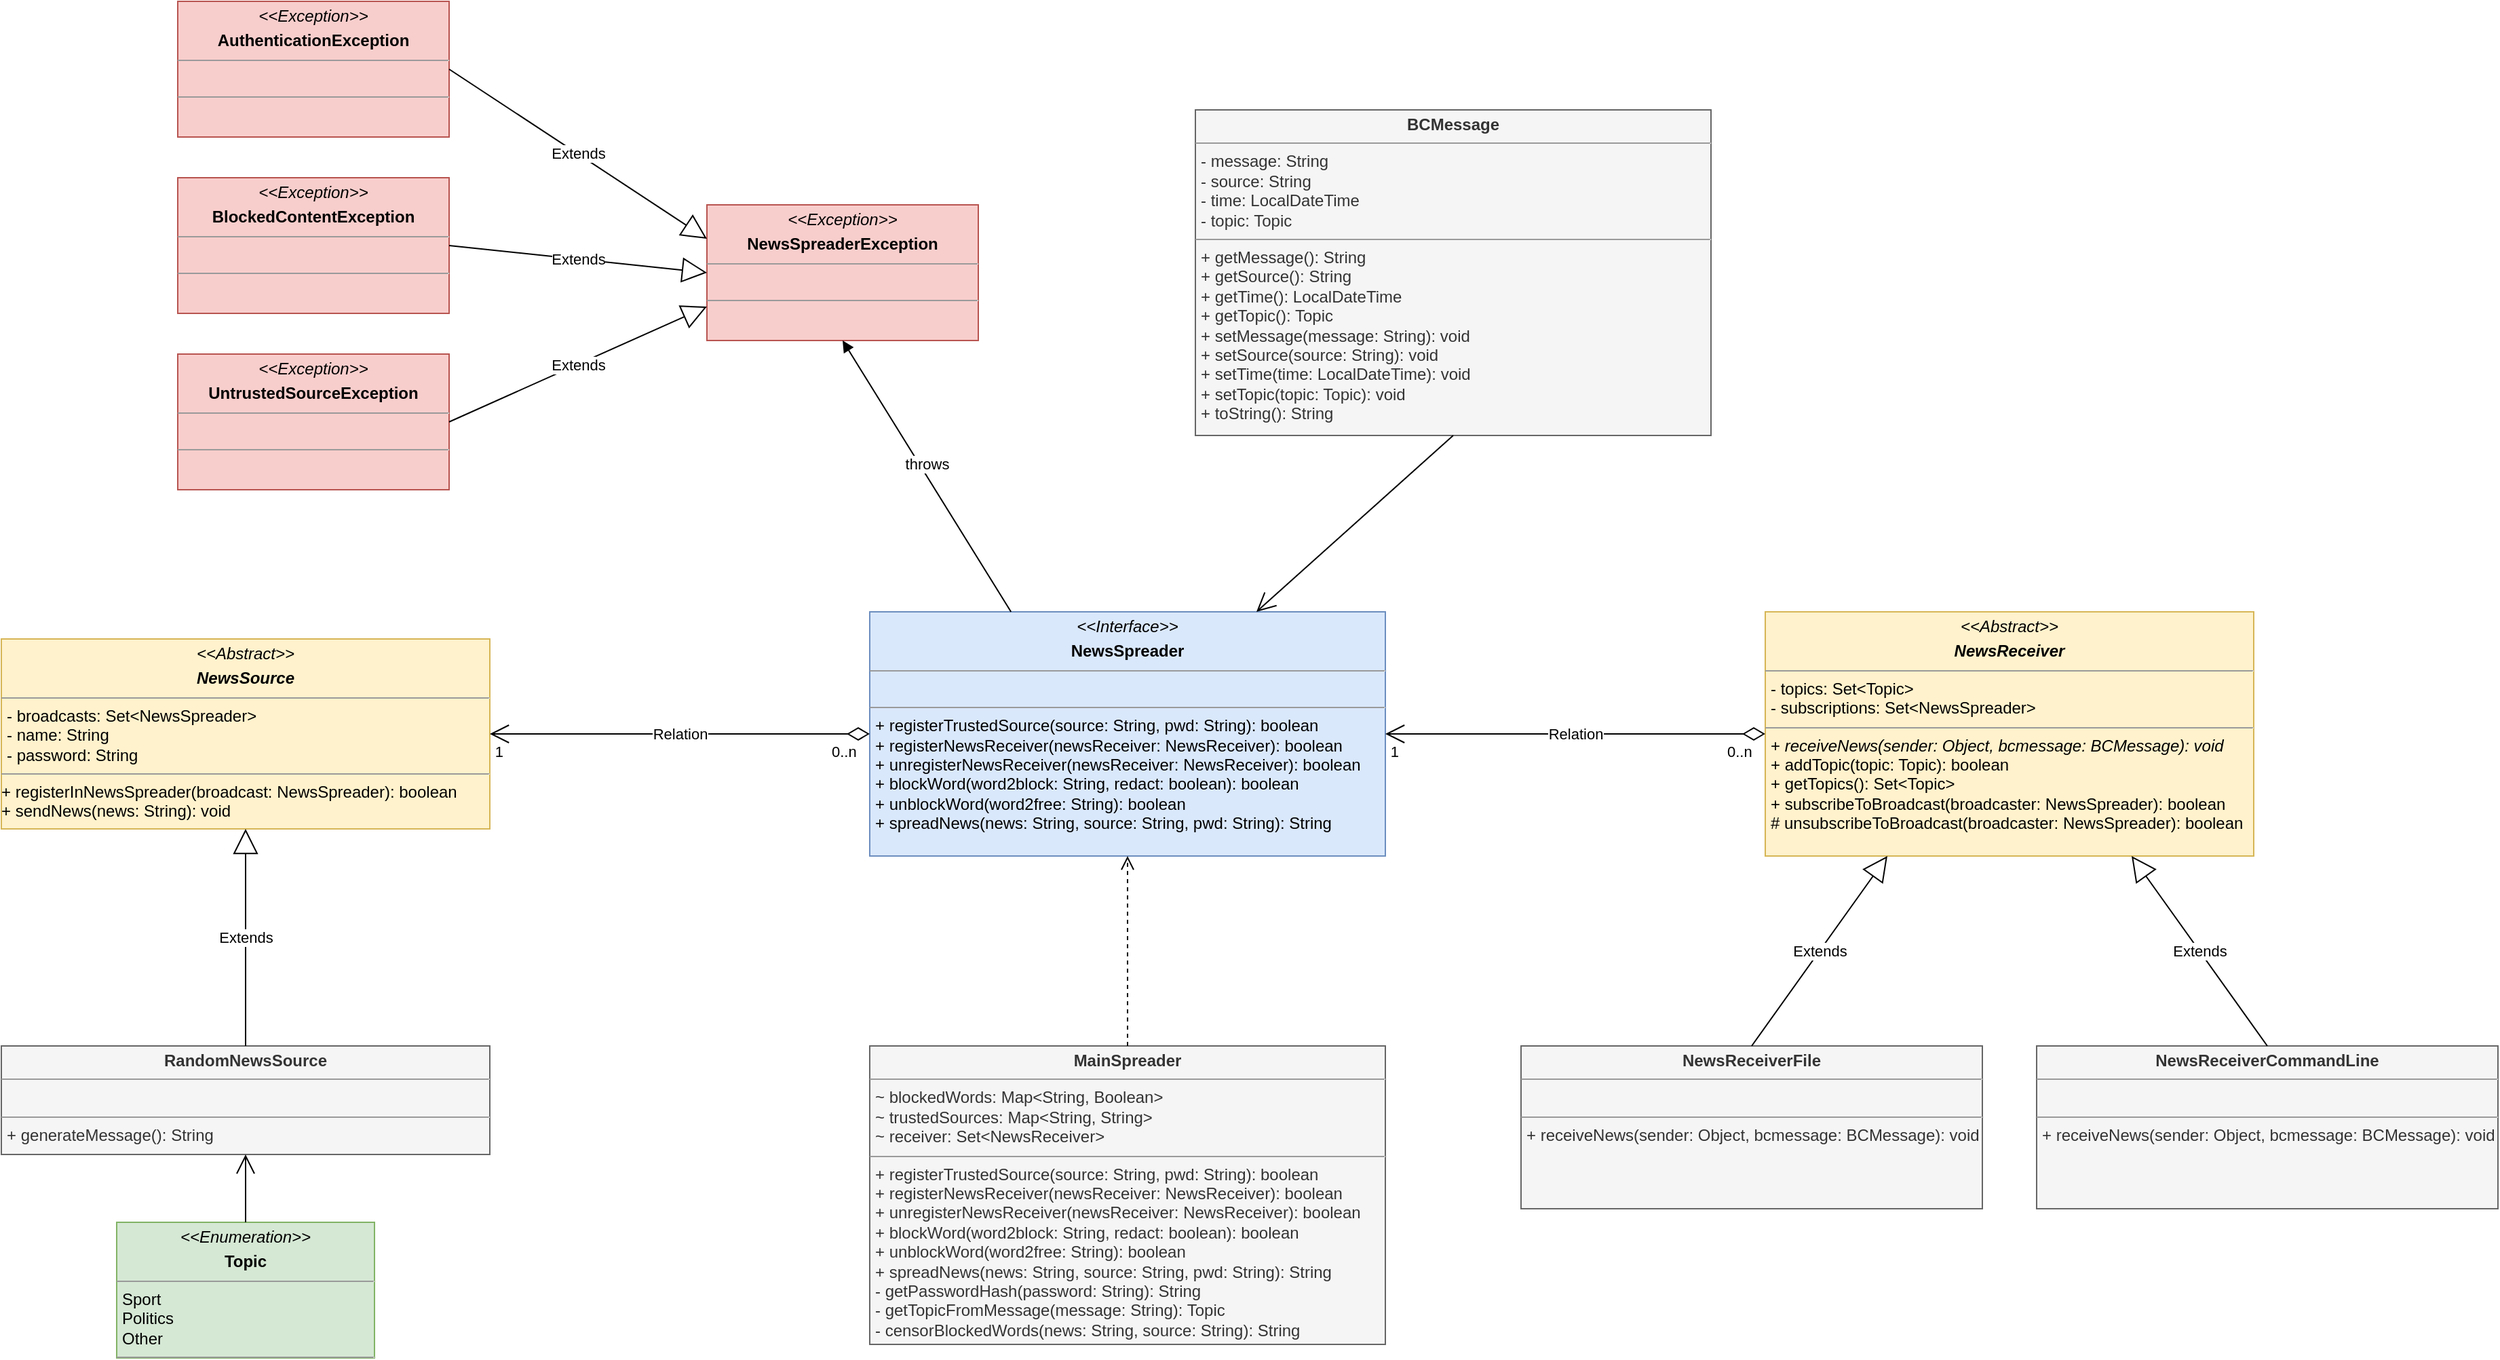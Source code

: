 <mxfile version="20.7.2" type="device"><diagram id="YLEiXNRgzwONIE2rTt8W" name="Seite-1"><mxGraphModel dx="2134" dy="1343" grid="1" gridSize="10" guides="1" tooltips="1" connect="1" arrows="1" fold="1" page="1" pageScale="1" pageWidth="3300" pageHeight="2339" math="0" shadow="0"><root><mxCell id="0"/><mxCell id="1" parent="0"/><mxCell id="IaPTf204jNRmX0KD7EbP-3" value="&lt;p style=&quot;margin:0px;margin-top:4px;text-align:center;&quot;&gt;&lt;i&gt;&amp;lt;&amp;lt;Exception&amp;gt;&amp;gt;&lt;/i&gt;&lt;/p&gt;&lt;p style=&quot;margin:0px;margin-top:4px;text-align:center;&quot;&gt;&lt;b&gt;NewsSpreaderException&lt;/b&gt;&lt;br&gt;&lt;/p&gt;&lt;hr size=&quot;1&quot;&gt;&lt;p style=&quot;margin:0px;margin-left:4px;&quot;&gt;&lt;br&gt;&lt;/p&gt;&lt;hr size=&quot;1&quot;&gt;&lt;p style=&quot;margin:0px;margin-left:4px;&quot;&gt;&lt;br&gt;&lt;/p&gt;" style="verticalAlign=top;align=left;overflow=fill;fontSize=12;fontFamily=Helvetica;html=1;fillColor=#f8cecc;strokeColor=#b85450;" parent="1" vertex="1"><mxGeometry x="680" y="350" width="200" height="100" as="geometry"/></mxCell><mxCell id="IaPTf204jNRmX0KD7EbP-4" value="&lt;p style=&quot;margin:0px;margin-top:4px;text-align:center;&quot;&gt;&lt;i&gt;&amp;lt;&amp;lt;Exception&amp;gt;&amp;gt;&lt;/i&gt;&lt;/p&gt;&lt;p style=&quot;margin:0px;margin-top:4px;text-align:center;&quot;&gt;&lt;b&gt;AuthenticationException&lt;/b&gt;&lt;br&gt;&lt;/p&gt;&lt;hr size=&quot;1&quot;&gt;&lt;p style=&quot;margin:0px;margin-left:4px;&quot;&gt;&lt;br&gt;&lt;/p&gt;&lt;hr size=&quot;1&quot;&gt;&lt;p style=&quot;margin:0px;margin-left:4px;&quot;&gt;&lt;br&gt;&lt;/p&gt;" style="verticalAlign=top;align=left;overflow=fill;fontSize=12;fontFamily=Helvetica;html=1;fillColor=#f8cecc;strokeColor=#b85450;" parent="1" vertex="1"><mxGeometry x="290" y="200" width="200" height="100" as="geometry"/></mxCell><mxCell id="IaPTf204jNRmX0KD7EbP-5" value="&lt;p style=&quot;margin:0px;margin-top:4px;text-align:center;&quot;&gt;&lt;i&gt;&amp;lt;&amp;lt;Exception&amp;gt;&amp;gt;&lt;/i&gt;&lt;/p&gt;&lt;p style=&quot;margin:0px;margin-top:4px;text-align:center;&quot;&gt;&lt;b&gt;BlockedContentException&lt;/b&gt;&lt;br&gt;&lt;/p&gt;&lt;hr size=&quot;1&quot;&gt;&lt;p style=&quot;margin:0px;margin-left:4px;&quot;&gt;&lt;br&gt;&lt;/p&gt;&lt;hr size=&quot;1&quot;&gt;&lt;p style=&quot;margin:0px;margin-left:4px;&quot;&gt;&lt;br&gt;&lt;/p&gt;" style="verticalAlign=top;align=left;overflow=fill;fontSize=12;fontFamily=Helvetica;html=1;fillColor=#f8cecc;strokeColor=#b85450;" parent="1" vertex="1"><mxGeometry x="290" y="330" width="200" height="100" as="geometry"/></mxCell><mxCell id="IaPTf204jNRmX0KD7EbP-6" value="&lt;p style=&quot;margin:0px;margin-top:4px;text-align:center;&quot;&gt;&lt;i&gt;&amp;lt;&amp;lt;Exception&amp;gt;&amp;gt;&lt;/i&gt;&lt;/p&gt;&lt;p style=&quot;margin:0px;margin-top:4px;text-align:center;&quot;&gt;&lt;b&gt;UntrustedSourceException&lt;/b&gt;&lt;br&gt;&lt;/p&gt;&lt;hr size=&quot;1&quot;&gt;&lt;p style=&quot;margin:0px;margin-left:4px;&quot;&gt;&lt;br&gt;&lt;/p&gt;&lt;hr size=&quot;1&quot;&gt;&lt;p style=&quot;margin:0px;margin-left:4px;&quot;&gt;&lt;br&gt;&lt;/p&gt;" style="verticalAlign=top;align=left;overflow=fill;fontSize=12;fontFamily=Helvetica;html=1;fillColor=#f8cecc;strokeColor=#b85450;" parent="1" vertex="1"><mxGeometry x="290" y="460" width="200" height="100" as="geometry"/></mxCell><mxCell id="IaPTf204jNRmX0KD7EbP-7" value="Extends" style="endArrow=block;endSize=16;endFill=0;html=1;rounded=0;exitX=1;exitY=0.5;exitDx=0;exitDy=0;entryX=0;entryY=0.25;entryDx=0;entryDy=0;" parent="1" source="IaPTf204jNRmX0KD7EbP-4" target="IaPTf204jNRmX0KD7EbP-3" edge="1"><mxGeometry width="160" relative="1" as="geometry"><mxPoint x="90" y="720" as="sourcePoint"/><mxPoint x="250" y="720" as="targetPoint"/></mxGeometry></mxCell><mxCell id="IaPTf204jNRmX0KD7EbP-8" value="Extends" style="endArrow=block;endSize=16;endFill=0;html=1;rounded=0;exitX=1;exitY=0.5;exitDx=0;exitDy=0;entryX=0;entryY=0.75;entryDx=0;entryDy=0;" parent="1" source="IaPTf204jNRmX0KD7EbP-6" target="IaPTf204jNRmX0KD7EbP-3" edge="1"><mxGeometry width="160" relative="1" as="geometry"><mxPoint x="80" y="770" as="sourcePoint"/><mxPoint x="270" y="710" as="targetPoint"/></mxGeometry></mxCell><mxCell id="IaPTf204jNRmX0KD7EbP-9" value="Extends" style="endArrow=block;endSize=16;endFill=0;html=1;rounded=0;exitX=1;exitY=0.5;exitDx=0;exitDy=0;entryX=0;entryY=0.5;entryDx=0;entryDy=0;" parent="1" source="IaPTf204jNRmX0KD7EbP-5" target="IaPTf204jNRmX0KD7EbP-3" edge="1"><mxGeometry width="160" relative="1" as="geometry"><mxPoint x="560.0" y="770" as="sourcePoint"/><mxPoint x="370" y="710" as="targetPoint"/></mxGeometry></mxCell><mxCell id="IaPTf204jNRmX0KD7EbP-10" value="&lt;p style=&quot;margin:0px;margin-top:4px;text-align:center;&quot;&gt;&lt;i&gt;&amp;lt;&amp;lt;Abstract&amp;gt;&amp;gt;&lt;br&gt;&lt;/i&gt;&lt;/p&gt;&lt;p style=&quot;margin:0px;margin-top:4px;text-align:center;&quot;&gt;&lt;i&gt;&lt;b&gt;NewsReceiver&lt;/b&gt;&lt;br&gt;&lt;/i&gt;&lt;/p&gt;&lt;hr size=&quot;1&quot;&gt;&lt;p style=&quot;margin:0px;margin-left:4px;&quot;&gt;- topics: Set&amp;lt;Topic&amp;gt;&lt;/p&gt;&lt;p style=&quot;margin:0px;margin-left:4px;&quot;&gt;- subscriptions: Set&amp;lt;NewsSpreader&amp;gt;&lt;br&gt;&lt;/p&gt;&lt;hr size=&quot;1&quot;&gt;&lt;p style=&quot;margin:0px;margin-left:4px;&quot;&gt;+ &lt;i&gt;receiveNews(sender: Object, bcmessage: BCMessage): void&lt;br&gt;&lt;/i&gt;&lt;/p&gt;&lt;p style=&quot;margin:0px;margin-left:4px;&quot;&gt;+ addTopic(topic: Topic): boolean&lt;/p&gt;&lt;p style=&quot;margin:0px;margin-left:4px;&quot;&gt;+ getTopics(): Set&amp;lt;Topic&amp;gt;&lt;/p&gt;&lt;p style=&quot;margin:0px;margin-left:4px;&quot;&gt;+ subscribeToBroadcast(broadcaster: NewsSpreader): boolean&lt;/p&gt;&lt;p style=&quot;margin:0px;margin-left:4px;&quot;&gt;# unsubscribeToBroadcast(broadcaster: NewsSpreader): boolean&lt;br&gt;&lt;/p&gt;" style="verticalAlign=top;align=left;overflow=fill;fontSize=12;fontFamily=Helvetica;html=1;fillColor=#fff2cc;strokeColor=#d6b656;" parent="1" vertex="1"><mxGeometry x="1460" y="650" width="360" height="180" as="geometry"/></mxCell><mxCell id="IaPTf204jNRmX0KD7EbP-11" value="&lt;p style=&quot;margin:0px;margin-top:4px;text-align:center;&quot;&gt;&lt;b&gt;NewsReceiverFile&lt;/b&gt;&lt;/p&gt;&lt;hr size=&quot;1&quot;&gt;&lt;p style=&quot;margin:0px;margin-left:4px;&quot;&gt;&lt;br&gt;&lt;/p&gt;&lt;hr size=&quot;1&quot;&gt;&lt;p style=&quot;margin:0px;margin-left:4px;&quot;&gt;+ receiveNews(sender: Object, bcmessage: BCMessage): void&lt;br&gt;&lt;/p&gt;" style="verticalAlign=top;align=left;overflow=fill;fontSize=12;fontFamily=Helvetica;html=1;fillColor=#f5f5f5;fontColor=#333333;strokeColor=#666666;" parent="1" vertex="1"><mxGeometry x="1280" y="970" width="340" height="120" as="geometry"/></mxCell><mxCell id="IaPTf204jNRmX0KD7EbP-12" value="Extends" style="endArrow=block;endSize=16;endFill=0;html=1;rounded=0;exitX=0.5;exitY=0;exitDx=0;exitDy=0;entryX=0.25;entryY=1;entryDx=0;entryDy=0;" parent="1" source="IaPTf204jNRmX0KD7EbP-11" target="IaPTf204jNRmX0KD7EbP-10" edge="1"><mxGeometry width="160" relative="1" as="geometry"><mxPoint x="1190" y="960" as="sourcePoint"/><mxPoint x="1000" y="880" as="targetPoint"/></mxGeometry></mxCell><mxCell id="IaPTf204jNRmX0KD7EbP-13" value="&lt;p style=&quot;margin:0px;margin-top:4px;text-align:center;&quot;&gt;&lt;b&gt;NewsReceiverCommandLine&lt;/b&gt;&lt;/p&gt;&lt;hr size=&quot;1&quot;&gt;&lt;p style=&quot;margin:0px;margin-left:4px;&quot;&gt;&lt;br&gt;&lt;/p&gt;&lt;hr size=&quot;1&quot;&gt;&lt;p style=&quot;margin:0px;margin-left:4px;&quot;&gt;+ receiveNews(sender: Object, bcmessage: BCMessage): void&lt;br&gt;&lt;/p&gt;" style="verticalAlign=top;align=left;overflow=fill;fontSize=12;fontFamily=Helvetica;html=1;fillColor=#f5f5f5;fontColor=#333333;strokeColor=#666666;" parent="1" vertex="1"><mxGeometry x="1660" y="970" width="340" height="120" as="geometry"/></mxCell><mxCell id="IaPTf204jNRmX0KD7EbP-14" value="Extends" style="endArrow=block;endSize=16;endFill=0;html=1;rounded=0;exitX=0.5;exitY=0;exitDx=0;exitDy=0;entryX=0.75;entryY=1;entryDx=0;entryDy=0;" parent="1" source="IaPTf204jNRmX0KD7EbP-13" target="IaPTf204jNRmX0KD7EbP-10" edge="1"><mxGeometry width="160" relative="1" as="geometry"><mxPoint x="740" y="260" as="sourcePoint"/><mxPoint x="855" y="330" as="targetPoint"/></mxGeometry></mxCell><mxCell id="IaPTf204jNRmX0KD7EbP-15" value="&lt;p style=&quot;margin:0px;margin-top:4px;text-align:center;&quot;&gt;&lt;i&gt;&amp;lt;&amp;lt;Interface&amp;gt;&amp;gt;&lt;/i&gt;&lt;/p&gt;&lt;p style=&quot;margin:0px;margin-top:4px;text-align:center;&quot;&gt;&lt;b&gt;NewsSpreader&lt;/b&gt;&lt;br&gt;&lt;/p&gt;&lt;hr size=&quot;1&quot;&gt;&lt;p style=&quot;margin:0px;margin-left:4px;&quot;&gt;&lt;br&gt;&lt;/p&gt;&lt;hr size=&quot;1&quot;&gt;&lt;p style=&quot;margin:0px;margin-left:4px;&quot;&gt;+ registerTrustedSource(source: String, pwd: String): boolean&lt;br&gt;&lt;/p&gt;&lt;p style=&quot;margin:0px;margin-left:4px;&quot;&gt;+ registerNewsReceiver(newsReceiver: NewsReceiver): boolean&lt;br&gt;&lt;/p&gt;&lt;p style=&quot;margin:0px;margin-left:4px;&quot;&gt;+ &lt;span class=&quot;pl-en&quot;&gt;&lt;span data-hydro-click-hmac=&quot;a3dc86714ea401ddf6a93ef45a2dc819f63d2506687641765a4083d3095e6c08&quot; data-hydro-click=&quot;{&amp;quot;event_type&amp;quot;:&amp;quot;code_navigation.click_on_symbol&amp;quot;,&amp;quot;payload&amp;quot;:{&amp;quot;action&amp;quot;:&amp;quot;click_on_symbol&amp;quot;,&amp;quot;repository_id&amp;quot;:570232512,&amp;quot;ref&amp;quot;:&amp;quot;main&amp;quot;,&amp;quot;language&amp;quot;:&amp;quot;Java&amp;quot;,&amp;quot;backend&amp;quot;:&amp;quot;ALEPH_FUZZY&amp;quot;,&amp;quot;code_nav_context&amp;quot;:&amp;quot;BLOB_VIEW&amp;quot;,&amp;quot;retry_backend&amp;quot;:&amp;quot;&amp;quot;,&amp;quot;cross_repo_results_included&amp;quot;:&amp;quot;CROSS_REPO_ENABLED&amp;quot;,&amp;quot;in_repo_result_count&amp;quot;:2,&amp;quot;cross_repo_result_count&amp;quot;:0,&amp;quot;originating_url&amp;quot;:&amp;quot;https://github.com/sweng-plus/a6-res-sew22-s1086240_s1054335/find-definition?q=unregisterNewsReceiver&amp;amp;blob_path=src%2Fmain%2Fjava%2Fobserver%2FNewsSpreader.java&amp;amp;ref=main&amp;amp;language=Java&amp;amp;row=29&amp;amp;col=16&amp;amp;code_nav_context=BLOB_VIEW&amp;quot;,&amp;quot;user_id&amp;quot;:63867211}}&quot; class=&quot;pl-token&quot;&gt;unregisterNewsReceiver&lt;/span&gt;&lt;/span&gt;(newsReceiver: NewsReceiver): boolean&lt;/p&gt;&lt;p style=&quot;margin:0px;margin-left:4px;&quot;&gt;+ blockWord(word2block: String, redact: boolean): boolean&lt;/p&gt;&lt;p style=&quot;margin:0px;margin-left:4px;&quot;&gt;+ unblockWord(word2free: String): boolean&lt;/p&gt;&lt;p style=&quot;margin:0px;margin-left:4px;&quot;&gt;+ spreadNews(news: String, source: String, pwd: String): String&lt;br&gt;&lt;/p&gt;" style="verticalAlign=top;align=left;overflow=fill;fontSize=12;fontFamily=Helvetica;html=1;fillColor=#dae8fc;strokeColor=#6c8ebf;" parent="1" vertex="1"><mxGeometry x="800" y="650" width="380" height="180" as="geometry"/></mxCell><mxCell id="IaPTf204jNRmX0KD7EbP-16" value="&lt;p style=&quot;margin:0px;margin-top:4px;text-align:center;&quot;&gt;&lt;b&gt;MainSpreader&lt;/b&gt;&lt;/p&gt;&lt;hr size=&quot;1&quot;&gt;&lt;p style=&quot;margin:0px;margin-left:4px;&quot;&gt;~ blockedWords: Map&amp;lt;String, Boolean&amp;gt;&lt;/p&gt;&lt;p style=&quot;margin:0px;margin-left:4px;&quot;&gt;~ trustedSources: Map&amp;lt;String, String&amp;gt;&lt;/p&gt;&lt;p style=&quot;margin:0px;margin-left:4px;&quot;&gt;~ receiver: Set&amp;lt;NewsReceiver&amp;gt;&lt;br&gt;&lt;/p&gt;&lt;hr size=&quot;1&quot;&gt;&lt;p style=&quot;margin:0px;margin-left:4px;&quot;&gt;+ registerTrustedSource(source: String, pwd: String): boolean&lt;/p&gt;&lt;p style=&quot;margin:0px;margin-left:4px;&quot;&gt;+ registerNewsReceiver(newsReceiver: NewsReceiver): boolean&lt;br&gt;&lt;/p&gt;&lt;p style=&quot;margin:0px;margin-left:4px;&quot;&gt;+ &lt;span class=&quot;pl-en&quot;&gt;&lt;span data-hydro-click-hmac=&quot;a3dc86714ea401ddf6a93ef45a2dc819f63d2506687641765a4083d3095e6c08&quot; data-hydro-click=&quot;{&amp;quot;event_type&amp;quot;:&amp;quot;code_navigation.click_on_symbol&amp;quot;,&amp;quot;payload&amp;quot;:{&amp;quot;action&amp;quot;:&amp;quot;click_on_symbol&amp;quot;,&amp;quot;repository_id&amp;quot;:570232512,&amp;quot;ref&amp;quot;:&amp;quot;main&amp;quot;,&amp;quot;language&amp;quot;:&amp;quot;Java&amp;quot;,&amp;quot;backend&amp;quot;:&amp;quot;ALEPH_FUZZY&amp;quot;,&amp;quot;code_nav_context&amp;quot;:&amp;quot;BLOB_VIEW&amp;quot;,&amp;quot;retry_backend&amp;quot;:&amp;quot;&amp;quot;,&amp;quot;cross_repo_results_included&amp;quot;:&amp;quot;CROSS_REPO_ENABLED&amp;quot;,&amp;quot;in_repo_result_count&amp;quot;:2,&amp;quot;cross_repo_result_count&amp;quot;:0,&amp;quot;originating_url&amp;quot;:&amp;quot;https://github.com/sweng-plus/a6-res-sew22-s1086240_s1054335/find-definition?q=unregisterNewsReceiver&amp;amp;blob_path=src%2Fmain%2Fjava%2Fobserver%2FNewsSpreader.java&amp;amp;ref=main&amp;amp;language=Java&amp;amp;row=29&amp;amp;col=16&amp;amp;code_nav_context=BLOB_VIEW&amp;quot;,&amp;quot;user_id&amp;quot;:63867211}}&quot; class=&quot;pl-token&quot;&gt;unregisterNewsReceiver&lt;/span&gt;&lt;/span&gt;(newsReceiver: NewsReceiver): boolean&lt;/p&gt;&lt;p style=&quot;margin:0px;margin-left:4px;&quot;&gt;&lt;/p&gt;&lt;p style=&quot;margin:0px;margin-left:4px;&quot;&gt;+ blockWord(word2block: String, redact: boolean): boolean&lt;/p&gt;&lt;p style=&quot;margin:0px;margin-left:4px;&quot;&gt;+ unblockWord(word2free: String): boolean&lt;/p&gt;&lt;p style=&quot;margin:0px;margin-left:4px;&quot;&gt;&lt;/p&gt;&lt;p style=&quot;margin:0px;margin-left:4px;&quot;&gt;+ spreadNews(news: String, source: String, pwd: String): String&lt;/p&gt;&lt;p style=&quot;margin:0px;margin-left:4px;&quot;&gt;- getPasswordHash(password: String): String&lt;/p&gt;&lt;p style=&quot;margin:0px;margin-left:4px;&quot;&gt;- getTopicFromMessage(message: String): Topic&lt;/p&gt;&lt;p style=&quot;margin:0px;margin-left:4px;&quot;&gt;- censorBlockedWords(news: String, source: String): String&lt;br&gt;&lt;/p&gt;" style="verticalAlign=top;align=left;overflow=fill;fontSize=12;fontFamily=Helvetica;html=1;fillColor=#f5f5f5;fontColor=#333333;strokeColor=#666666;" parent="1" vertex="1"><mxGeometry x="800" y="970" width="380" height="220" as="geometry"/></mxCell><mxCell id="IaPTf204jNRmX0KD7EbP-19" value="" style="html=1;verticalAlign=bottom;endArrow=open;dashed=1;endSize=8;rounded=0;exitX=0.5;exitY=0;exitDx=0;exitDy=0;entryX=0.5;entryY=1;entryDx=0;entryDy=0;" parent="1" source="IaPTf204jNRmX0KD7EbP-16" target="IaPTf204jNRmX0KD7EbP-15" edge="1"><mxGeometry relative="1" as="geometry"><mxPoint x="1388" y="860" as="sourcePoint"/><mxPoint x="1308" y="860" as="targetPoint"/></mxGeometry></mxCell><mxCell id="IaPTf204jNRmX0KD7EbP-20" value="&lt;p style=&quot;margin:0px;margin-top:4px;text-align:center;&quot;&gt;&lt;i&gt;&amp;lt;&amp;lt;Enumeration&amp;gt;&amp;gt;&lt;/i&gt;&lt;b&gt;&lt;br&gt;&lt;/b&gt;&lt;/p&gt;&lt;p style=&quot;margin:0px;margin-top:4px;text-align:center;&quot;&gt;&lt;b&gt;Topic&lt;/b&gt;&lt;br&gt;&lt;b&gt;&lt;/b&gt;&lt;/p&gt;&lt;hr size=&quot;1&quot;&gt;&lt;p style=&quot;margin:0px;margin-left:4px;&quot;&gt;Sport&lt;/p&gt;&lt;p style=&quot;margin:0px;margin-left:4px;&quot;&gt;Politics&lt;/p&gt;&lt;p style=&quot;margin:0px;margin-left:4px;&quot;&gt;Other&lt;br&gt;&lt;/p&gt;&lt;hr size=&quot;1&quot;&gt;" style="verticalAlign=top;align=left;overflow=fill;fontSize=12;fontFamily=Helvetica;html=1;fillColor=#d5e8d4;strokeColor=#82b366;" parent="1" vertex="1"><mxGeometry x="245" y="1100" width="190" height="100" as="geometry"/></mxCell><mxCell id="IaPTf204jNRmX0KD7EbP-21" value="&lt;p style=&quot;margin:0px;margin-top:4px;text-align:center;&quot;&gt;&lt;b&gt;BCMessage&lt;/b&gt;&lt;/p&gt;&lt;hr size=&quot;1&quot;&gt;&lt;p style=&quot;margin:0px;margin-left:4px;&quot;&gt;- message: String&lt;/p&gt;&lt;p style=&quot;margin:0px;margin-left:4px;&quot;&gt;- source: String&lt;/p&gt;&lt;p style=&quot;margin:0px;margin-left:4px;&quot;&gt;- time: LocalDateTime&lt;/p&gt;&lt;p style=&quot;margin:0px;margin-left:4px;&quot;&gt;- topic: Topic&lt;br&gt;&lt;/p&gt;&lt;hr size=&quot;1&quot;&gt;&lt;p style=&quot;margin:0px;margin-left:4px;&quot;&gt;+ getMessage(): String&lt;/p&gt;&lt;p style=&quot;margin:0px;margin-left:4px;&quot;&gt;+ getSource(): String&lt;/p&gt;&lt;p style=&quot;margin:0px;margin-left:4px;&quot;&gt;+ getTime(): LocalDateTime&lt;/p&gt;&lt;p style=&quot;margin:0px;margin-left:4px;&quot;&gt;+ getTopic(): Topic&lt;/p&gt;&lt;p style=&quot;margin:0px;margin-left:4px;&quot;&gt;+ setMessage(message: String): void&lt;/p&gt;&lt;p style=&quot;margin:0px;margin-left:4px;&quot;&gt;+ setSource(source: String): void&lt;/p&gt;&lt;p style=&quot;margin:0px;margin-left:4px;&quot;&gt;+ setTime(time: LocalDateTime): void&lt;/p&gt;&lt;p style=&quot;margin:0px;margin-left:4px;&quot;&gt;+ setTopic(topic: Topic): void&lt;/p&gt;&lt;p style=&quot;margin:0px;margin-left:4px;&quot;&gt;+ toString(): String&lt;br&gt;&lt;/p&gt;" style="verticalAlign=top;align=left;overflow=fill;fontSize=12;fontFamily=Helvetica;html=1;fillColor=#f5f5f5;fontColor=#333333;strokeColor=#666666;" parent="1" vertex="1"><mxGeometry x="1040" y="280" width="380" height="240" as="geometry"/></mxCell><mxCell id="IaPTf204jNRmX0KD7EbP-22" value="&lt;p style=&quot;margin:0px;margin-top:4px;text-align:center;&quot;&gt;&lt;i&gt;&amp;lt;&amp;lt;Abstract&amp;gt;&amp;gt;&lt;br&gt;&lt;/i&gt;&lt;/p&gt;&lt;p style=&quot;margin:0px;margin-top:4px;text-align:center;&quot;&gt;&lt;i&gt;&lt;b&gt;NewsSource&lt;/b&gt;&lt;br&gt;&lt;/i&gt;&lt;/p&gt;&lt;hr size=&quot;1&quot;&gt;&lt;p style=&quot;margin:0px;margin-left:4px;&quot;&gt;- broadcasts: Set&amp;lt;NewsSpreader&amp;gt;&lt;/p&gt;&lt;p style=&quot;margin:0px;margin-left:4px;&quot;&gt;- name: String&lt;/p&gt;&lt;p style=&quot;margin:0px;margin-left:4px;&quot;&gt;- password: String&lt;br&gt;&lt;/p&gt;&lt;hr size=&quot;1&quot;&gt;&lt;div&gt;+ registerInNewsSpreader(broadcast: NewsSpreader): boolean&lt;/div&gt;&lt;div&gt;+ sendNews(news: String): void&lt;br&gt;&lt;/div&gt;" style="verticalAlign=top;align=left;overflow=fill;fontSize=12;fontFamily=Helvetica;html=1;fillColor=#fff2cc;strokeColor=#d6b656;" parent="1" vertex="1"><mxGeometry x="160" y="670" width="360" height="140" as="geometry"/></mxCell><mxCell id="IaPTf204jNRmX0KD7EbP-23" value="&lt;p style=&quot;margin:0px;margin-top:4px;text-align:center;&quot;&gt;&lt;b&gt;RandomNewsSource&lt;/b&gt;&lt;/p&gt;&lt;hr size=&quot;1&quot;&gt;&lt;p style=&quot;margin:0px;margin-left:4px;&quot;&gt;&lt;br&gt;&lt;/p&gt;&lt;hr size=&quot;1&quot;&gt;&lt;p style=&quot;margin:0px;margin-left:4px;&quot;&gt;+ generateMessage(): String&lt;br&gt;&lt;/p&gt;" style="verticalAlign=top;align=left;overflow=fill;fontSize=12;fontFamily=Helvetica;html=1;fillColor=#f5f5f5;fontColor=#333333;strokeColor=#666666;" parent="1" vertex="1"><mxGeometry x="160" y="970" width="360" height="80" as="geometry"/></mxCell><mxCell id="IaPTf204jNRmX0KD7EbP-24" value="Extends" style="endArrow=block;endSize=16;endFill=0;html=1;rounded=0;exitX=0.5;exitY=0;exitDx=0;exitDy=0;" parent="1" source="IaPTf204jNRmX0KD7EbP-23" target="IaPTf204jNRmX0KD7EbP-22" edge="1"><mxGeometry width="160" relative="1" as="geometry"><mxPoint x="710" y="460" as="sourcePoint"/><mxPoint x="2470" y="165" as="targetPoint"/></mxGeometry></mxCell><mxCell id="IaPTf204jNRmX0KD7EbP-30" value="" style="endArrow=open;endFill=1;endSize=12;html=1;rounded=0;exitX=0.5;exitY=0;exitDx=0;exitDy=0;entryX=0.5;entryY=1;entryDx=0;entryDy=0;" parent="1" source="IaPTf204jNRmX0KD7EbP-20" target="IaPTf204jNRmX0KD7EbP-23" edge="1"><mxGeometry width="160" relative="1" as="geometry"><mxPoint x="380" y="1380" as="sourcePoint"/><mxPoint x="370" y="1340" as="targetPoint"/></mxGeometry></mxCell><mxCell id="IaPTf204jNRmX0KD7EbP-31" value="throws" style="html=1;verticalAlign=bottom;endArrow=block;rounded=0;exitX=0.274;exitY=0;exitDx=0;exitDy=0;entryX=0.5;entryY=1;entryDx=0;entryDy=0;exitPerimeter=0;" parent="1" source="IaPTf204jNRmX0KD7EbP-15" target="IaPTf204jNRmX0KD7EbP-3" edge="1"><mxGeometry width="80" relative="1" as="geometry"><mxPoint x="380" y="1240" as="sourcePoint"/><mxPoint x="460" y="1240" as="targetPoint"/></mxGeometry></mxCell><mxCell id="IaPTf204jNRmX0KD7EbP-33" value="" style="endArrow=open;endFill=1;endSize=12;html=1;rounded=0;exitX=0.5;exitY=1;exitDx=0;exitDy=0;entryX=0.75;entryY=0;entryDx=0;entryDy=0;" parent="1" source="IaPTf204jNRmX0KD7EbP-21" target="IaPTf204jNRmX0KD7EbP-15" edge="1"><mxGeometry width="160" relative="1" as="geometry"><mxPoint x="2110" y="740" as="sourcePoint"/><mxPoint x="790" y="550" as="targetPoint"/></mxGeometry></mxCell><mxCell id="3gETvoAFvI59qk3eulyd-3" value="Relation" style="endArrow=open;html=1;endSize=12;startArrow=diamondThin;startSize=14;startFill=0;edgeStyle=orthogonalEdgeStyle;rounded=0;entryX=1;entryY=0.5;entryDx=0;entryDy=0;exitX=0;exitY=0.5;exitDx=0;exitDy=0;" edge="1" parent="1" source="IaPTf204jNRmX0KD7EbP-15" target="IaPTf204jNRmX0KD7EbP-22"><mxGeometry relative="1" as="geometry"><mxPoint x="690" y="800" as="sourcePoint"/><mxPoint x="570" y="740" as="targetPoint"/></mxGeometry></mxCell><mxCell id="3gETvoAFvI59qk3eulyd-4" value="0..n" style="edgeLabel;resizable=0;html=1;align=left;verticalAlign=top;" connectable="0" vertex="1" parent="3gETvoAFvI59qk3eulyd-3"><mxGeometry x="-1" relative="1" as="geometry"><mxPoint x="-30" as="offset"/></mxGeometry></mxCell><mxCell id="3gETvoAFvI59qk3eulyd-5" value="1" style="edgeLabel;resizable=0;html=1;align=right;verticalAlign=top;" connectable="0" vertex="1" parent="3gETvoAFvI59qk3eulyd-3"><mxGeometry x="1" relative="1" as="geometry"><mxPoint x="10" as="offset"/></mxGeometry></mxCell><mxCell id="3gETvoAFvI59qk3eulyd-6" value="Relation" style="endArrow=open;html=1;endSize=12;startArrow=diamondThin;startSize=14;startFill=0;edgeStyle=orthogonalEdgeStyle;rounded=0;entryX=1;entryY=0.5;entryDx=0;entryDy=0;exitX=0;exitY=0.5;exitDx=0;exitDy=0;" edge="1" parent="1" source="IaPTf204jNRmX0KD7EbP-10" target="IaPTf204jNRmX0KD7EbP-15"><mxGeometry relative="1" as="geometry"><mxPoint x="1470" y="760" as="sourcePoint"/><mxPoint x="1190" y="760" as="targetPoint"/></mxGeometry></mxCell><mxCell id="3gETvoAFvI59qk3eulyd-7" value="0..n" style="edgeLabel;resizable=0;html=1;align=left;verticalAlign=top;" connectable="0" vertex="1" parent="3gETvoAFvI59qk3eulyd-6"><mxGeometry x="-1" relative="1" as="geometry"><mxPoint x="-30" as="offset"/></mxGeometry></mxCell><mxCell id="3gETvoAFvI59qk3eulyd-8" value="1" style="edgeLabel;resizable=0;html=1;align=right;verticalAlign=top;" connectable="0" vertex="1" parent="3gETvoAFvI59qk3eulyd-6"><mxGeometry x="1" relative="1" as="geometry"><mxPoint x="10" as="offset"/></mxGeometry></mxCell></root></mxGraphModel></diagram></mxfile>